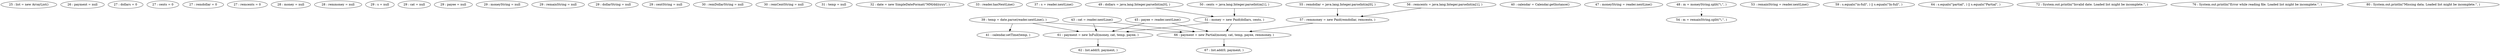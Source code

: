 digraph G {
"25 : list = new ArrayList()"
"26 : payment = null"
"27 : dollars = 0"
"27 : cents = 0"
"27 : remdollar = 0"
"27 : remcents = 0"
"28 : money = null"
"28 : remmoney = null"
"29 : s = null"
"29 : cat = null"
"29 : payee = null"
"29 : moneyString = null"
"29 : remainString = null"
"29 : dollarString = null"
"29 : centString = null"
"30 : remDollarString = null"
"30 : remCentString = null"
"31 : temp = null"
"32 : date = new SimpleDateFormat(\"MM/dd/yyyy\", )"
"33 : reader.hasNextLine()"
"37 : s = reader.nextLine()"
"39 : temp = date.parse(reader.nextLine(), )"
"39 : temp = date.parse(reader.nextLine(), )" -> "61 : payment = new InFull(money, cat, temp, payee, )"
"39 : temp = date.parse(reader.nextLine(), )" -> "41 : calendar.setTime(temp, )"
"39 : temp = date.parse(reader.nextLine(), )" -> "66 : payment = new Partial(money, cat, temp, payee, remmoney, )"
"40 : calendar = Calendar.getInstance()"
"41 : calendar.setTime(temp, )"
"43 : cat = reader.nextLine()"
"43 : cat = reader.nextLine()" -> "61 : payment = new InFull(money, cat, temp, payee, )"
"43 : cat = reader.nextLine()" -> "66 : payment = new Partial(money, cat, temp, payee, remmoney, )"
"45 : payee = reader.nextLine()"
"45 : payee = reader.nextLine()" -> "61 : payment = new InFull(money, cat, temp, payee, )"
"45 : payee = reader.nextLine()" -> "66 : payment = new Partial(money, cat, temp, payee, remmoney, )"
"47 : moneyString = reader.nextLine()"
"48 : m = moneyString.split(\"\\.\", )"
"48 : m = moneyString.split(\"\\.\", )" -> "54 : m = remainString.split(\"\\.\", )" [style=dashed]
"49 : dollars = java.lang.Integer.parseInt(m[0], )"
"49 : dollars = java.lang.Integer.parseInt(m[0], )" -> "51 : money = new Paid(dollars, cents, )"
"50 : cents = java.lang.Integer.parseInt(m[1], )"
"50 : cents = java.lang.Integer.parseInt(m[1], )" -> "51 : money = new Paid(dollars, cents, )"
"51 : money = new Paid(dollars, cents, )"
"51 : money = new Paid(dollars, cents, )" -> "61 : payment = new InFull(money, cat, temp, payee, )"
"51 : money = new Paid(dollars, cents, )" -> "66 : payment = new Partial(money, cat, temp, payee, remmoney, )"
"53 : remainString = reader.nextLine()"
"54 : m = remainString.split(\"\\.\", )"
"55 : remdollar = java.lang.Integer.parseInt(m[0], )"
"55 : remdollar = java.lang.Integer.parseInt(m[0], )" -> "57 : remmoney = new Paid(remdollar, remcents, )"
"56 : remcents = java.lang.Integer.parseInt(m[1], )"
"56 : remcents = java.lang.Integer.parseInt(m[1], )" -> "57 : remmoney = new Paid(remdollar, remcents, )"
"57 : remmoney = new Paid(remdollar, remcents, )"
"57 : remmoney = new Paid(remdollar, remcents, )" -> "66 : payment = new Partial(money, cat, temp, payee, remmoney, )"
"59 : s.equals(\"in-full\", ) || s.equals(\"In-full\", )"
"33 : reader.hasNextLine()"
"61 : payment = new InFull(money, cat, temp, payee, )"
"61 : payment = new InFull(money, cat, temp, payee, )" -> "62 : list.add(0, payment, )"
"62 : list.add(0, payment, )"
"64 : s.equals(\"partial\", ) || s.equals(\"Partial\", )"
"66 : payment = new Partial(money, cat, temp, payee, remmoney, )"
"66 : payment = new Partial(money, cat, temp, payee, remmoney, )" -> "67 : list.add(0, payment, )"
"67 : list.add(0, payment, )"
"72 : System.out.println(\"Invalid date. Loaded list might be incomplete.\", )"
"76 : System.out.println(\"Error while reading file. Loaded list might be incomplete.\", )"
"80 : System.out.println(\"Missing data. Loaded list might be incomplete.\", )"
}
